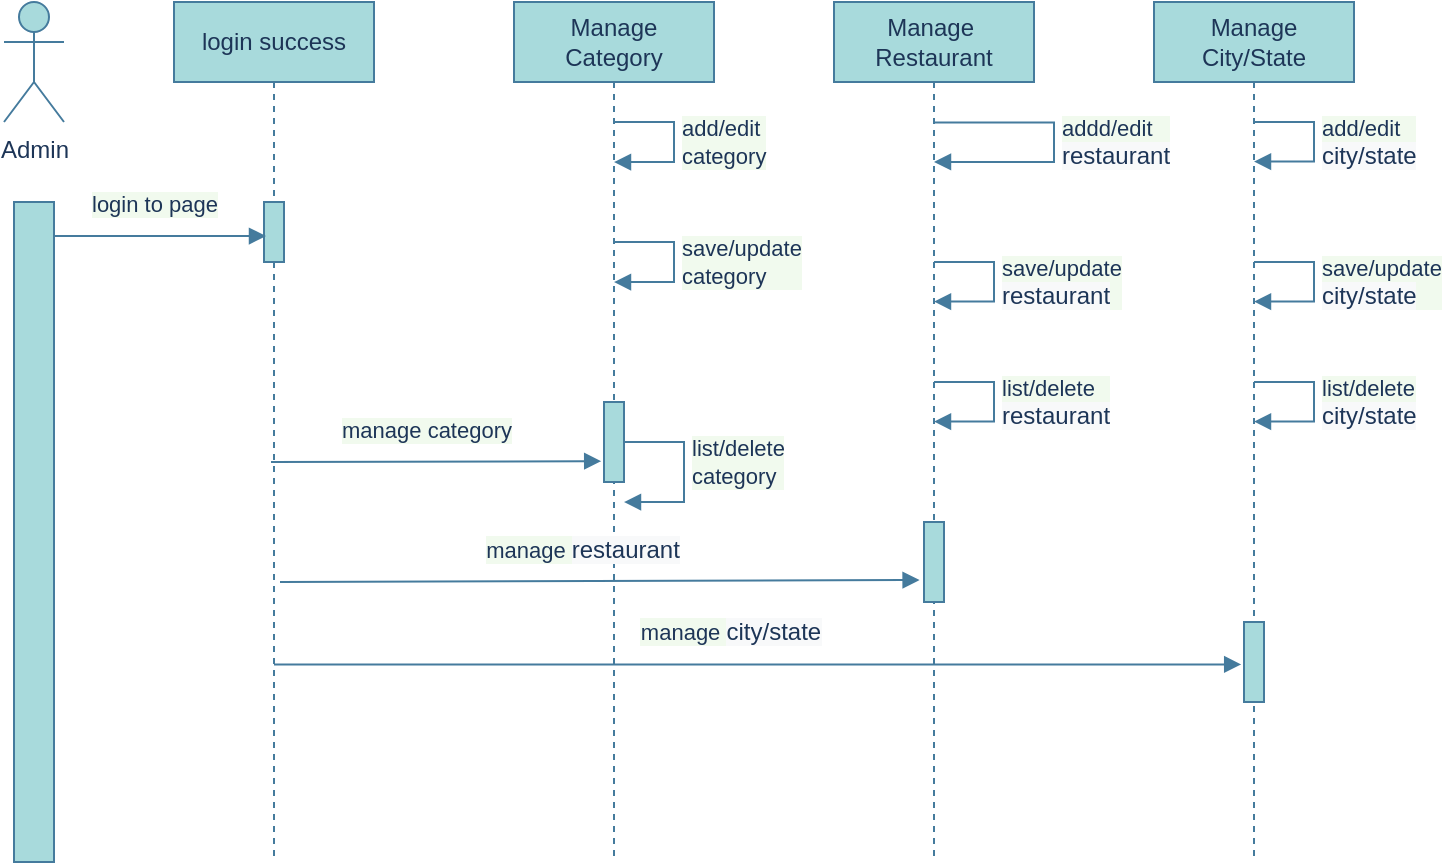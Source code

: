 <mxfile version="20.0.0" type="device"><diagram id="WuuJkc6SqGcs-Sde3HGr" name="Page-1"><mxGraphModel dx="1278" dy="547" grid="1" gridSize="10" guides="1" tooltips="1" connect="1" arrows="1" fold="1" page="1" pageScale="1" pageWidth="827" pageHeight="1169" math="0" shadow="0"><root><mxCell id="0"/><mxCell id="1" parent="0"/><mxCell id="lpSIgcPsSf49dHX-3_hp-1" value="" style="html=1;points=[];perimeter=orthogonalPerimeter;fillColor=#A8DADC;strokeColor=#457B9D;fontColor=#1D3557;" vertex="1" parent="1"><mxGeometry x="50" y="150" width="20" height="330" as="geometry"/></mxCell><mxCell id="lpSIgcPsSf49dHX-3_hp-2" value="Admin" style="shape=umlActor;verticalLabelPosition=bottom;verticalAlign=top;html=1;outlineConnect=0;fillColor=#A8DADC;strokeColor=#457B9D;fontColor=#1D3557;" vertex="1" parent="1"><mxGeometry x="45" y="50" width="30" height="60" as="geometry"/></mxCell><mxCell id="lpSIgcPsSf49dHX-3_hp-3" value="login success" style="shape=umlLifeline;perimeter=lifelinePerimeter;whiteSpace=wrap;html=1;container=1;collapsible=0;recursiveResize=0;outlineConnect=0;fillColor=#A8DADC;strokeColor=#457B9D;fontColor=#1D3557;" vertex="1" parent="1"><mxGeometry x="130" y="50" width="100" height="430" as="geometry"/></mxCell><mxCell id="lpSIgcPsSf49dHX-3_hp-4" value="" style="html=1;points=[];perimeter=orthogonalPerimeter;fillColor=#A8DADC;strokeColor=#457B9D;fontColor=#1D3557;" vertex="1" parent="lpSIgcPsSf49dHX-3_hp-3"><mxGeometry x="45" y="100" width="10" height="30" as="geometry"/></mxCell><mxCell id="lpSIgcPsSf49dHX-3_hp-5" value="manage&amp;nbsp;&lt;span style=&quot;text-align: left;&quot;&gt;category&lt;/span&gt;" style="html=1;verticalAlign=bottom;endArrow=block;rounded=0;entryX=-0.14;entryY=0.74;entryDx=0;entryDy=0;entryPerimeter=0;labelBackgroundColor=#F1FAEE;strokeColor=#457B9D;fontColor=#1D3557;" edge="1" parent="lpSIgcPsSf49dHX-3_hp-3" target="lpSIgcPsSf49dHX-3_hp-7"><mxGeometry x="-0.057" y="7" width="80" relative="1" as="geometry"><mxPoint x="48.5" y="230" as="sourcePoint"/><mxPoint x="165" y="230" as="targetPoint"/><mxPoint as="offset"/></mxGeometry></mxCell><mxCell id="lpSIgcPsSf49dHX-3_hp-6" value="Manage&lt;br&gt;Category" style="shape=umlLifeline;perimeter=lifelinePerimeter;whiteSpace=wrap;html=1;container=1;collapsible=0;recursiveResize=0;outlineConnect=0;fillColor=#A8DADC;strokeColor=#457B9D;fontColor=#1D3557;" vertex="1" parent="1"><mxGeometry x="300" y="50" width="100" height="430" as="geometry"/></mxCell><mxCell id="lpSIgcPsSf49dHX-3_hp-7" value="" style="html=1;points=[];perimeter=orthogonalPerimeter;fillColor=#A8DADC;strokeColor=#457B9D;fontColor=#1D3557;" vertex="1" parent="lpSIgcPsSf49dHX-3_hp-6"><mxGeometry x="45" y="200" width="10" height="40" as="geometry"/></mxCell><mxCell id="lpSIgcPsSf49dHX-3_hp-8" value="add/edit&lt;br&gt;category" style="edgeStyle=orthogonalEdgeStyle;html=1;align=left;spacingLeft=2;endArrow=block;rounded=0;entryX=1;entryY=0;labelBackgroundColor=#F1FAEE;strokeColor=#457B9D;fontColor=#1D3557;" edge="1" parent="lpSIgcPsSf49dHX-3_hp-6"><mxGeometry relative="1" as="geometry"><mxPoint x="50" y="60" as="sourcePoint"/><Array as="points"><mxPoint x="80" y="60"/><mxPoint x="80" y="80"/></Array><mxPoint x="50" y="80.03" as="targetPoint"/></mxGeometry></mxCell><mxCell id="lpSIgcPsSf49dHX-3_hp-9" value="save/update&lt;br&gt;category" style="edgeStyle=orthogonalEdgeStyle;html=1;align=left;spacingLeft=2;endArrow=block;rounded=0;entryX=1;entryY=0;labelBackgroundColor=#F1FAEE;strokeColor=#457B9D;fontColor=#1D3557;" edge="1" parent="lpSIgcPsSf49dHX-3_hp-6"><mxGeometry relative="1" as="geometry"><mxPoint x="50" y="120" as="sourcePoint"/><Array as="points"><mxPoint x="80" y="120"/><mxPoint x="80" y="140"/></Array><mxPoint x="50" y="140.03" as="targetPoint"/></mxGeometry></mxCell><mxCell id="lpSIgcPsSf49dHX-3_hp-10" value="list/delete&lt;br&gt;category" style="edgeStyle=orthogonalEdgeStyle;html=1;align=left;spacingLeft=2;endArrow=block;rounded=0;entryX=1;entryY=0;labelBackgroundColor=#F1FAEE;strokeColor=#457B9D;fontColor=#1D3557;" edge="1" parent="lpSIgcPsSf49dHX-3_hp-6"><mxGeometry relative="1" as="geometry"><mxPoint x="55" y="230" as="sourcePoint"/><Array as="points"><mxPoint x="55" y="220"/><mxPoint x="85" y="220"/><mxPoint x="85" y="250"/></Array><mxPoint x="55" y="250.03" as="targetPoint"/></mxGeometry></mxCell><mxCell id="lpSIgcPsSf49dHX-3_hp-11" value="manage &lt;span style=&quot;font-size: 12px; background-color: rgb(248, 249, 250);&quot;&gt;restaurant&lt;/span&gt;" style="html=1;verticalAlign=bottom;endArrow=block;rounded=0;labelBackgroundColor=#F1FAEE;strokeColor=#457B9D;fontColor=#1D3557;entryX=-0.22;entryY=0.725;entryDx=0;entryDy=0;entryPerimeter=0;" edge="1" parent="lpSIgcPsSf49dHX-3_hp-6" target="lpSIgcPsSf49dHX-3_hp-13"><mxGeometry x="-0.057" y="7" width="80" relative="1" as="geometry"><mxPoint x="-117" y="290.0" as="sourcePoint"/><mxPoint x="367.1" y="290.0" as="targetPoint"/><mxPoint as="offset"/></mxGeometry></mxCell><mxCell id="lpSIgcPsSf49dHX-3_hp-12" value="Manage&amp;nbsp;&lt;br&gt;Restaurant" style="shape=umlLifeline;perimeter=lifelinePerimeter;whiteSpace=wrap;html=1;container=1;collapsible=0;recursiveResize=0;outlineConnect=0;fillColor=#A8DADC;strokeColor=#457B9D;fontColor=#1D3557;" vertex="1" parent="1"><mxGeometry x="460" y="50" width="100" height="430" as="geometry"/></mxCell><mxCell id="lpSIgcPsSf49dHX-3_hp-13" value="" style="html=1;points=[];perimeter=orthogonalPerimeter;fillColor=#A8DADC;strokeColor=#457B9D;fontColor=#1D3557;" vertex="1" parent="lpSIgcPsSf49dHX-3_hp-12"><mxGeometry x="45" y="260" width="10" height="40" as="geometry"/></mxCell><mxCell id="lpSIgcPsSf49dHX-3_hp-14" value="save/update&lt;br&gt;&lt;span style=&quot;font-size: 12px; text-align: center; background-color: rgb(248, 249, 250);&quot;&gt;restaurant&lt;/span&gt;" style="edgeStyle=orthogonalEdgeStyle;html=1;align=left;spacingLeft=2;endArrow=block;rounded=0;exitX=0.5;exitY=0.14;exitDx=0;exitDy=0;exitPerimeter=0;entryX=0.5;entryY=0.186;entryDx=0;entryDy=0;entryPerimeter=0;labelBackgroundColor=#F1FAEE;strokeColor=#457B9D;fontColor=#1D3557;" edge="1" parent="lpSIgcPsSf49dHX-3_hp-12"><mxGeometry relative="1" as="geometry"><mxPoint x="50" y="130.0" as="sourcePoint"/><Array as="points"><mxPoint x="80" y="129.8"/><mxPoint x="80" y="149.8"/></Array><mxPoint x="50" y="149.78" as="targetPoint"/></mxGeometry></mxCell><mxCell id="lpSIgcPsSf49dHX-3_hp-15" value="list/delete&lt;br&gt;&lt;span style=&quot;font-size: 12px; text-align: center; background-color: rgb(248, 249, 250);&quot;&gt;restaurant&lt;/span&gt;" style="edgeStyle=orthogonalEdgeStyle;html=1;align=left;spacingLeft=2;endArrow=block;rounded=0;exitX=0.5;exitY=0.14;exitDx=0;exitDy=0;exitPerimeter=0;entryX=0.5;entryY=0.186;entryDx=0;entryDy=0;entryPerimeter=0;labelBackgroundColor=#F1FAEE;strokeColor=#457B9D;fontColor=#1D3557;" edge="1" parent="lpSIgcPsSf49dHX-3_hp-12"><mxGeometry relative="1" as="geometry"><mxPoint x="50" y="190.0" as="sourcePoint"/><Array as="points"><mxPoint x="80" y="189.8"/><mxPoint x="80" y="209.8"/></Array><mxPoint x="50" y="209.78" as="targetPoint"/></mxGeometry></mxCell><mxCell id="lpSIgcPsSf49dHX-3_hp-16" value="Manage City/State" style="shape=umlLifeline;perimeter=lifelinePerimeter;whiteSpace=wrap;html=1;container=1;collapsible=0;recursiveResize=0;outlineConnect=0;fillColor=#A8DADC;strokeColor=#457B9D;fontColor=#1D3557;" vertex="1" parent="1"><mxGeometry x="620" y="50" width="100" height="430" as="geometry"/></mxCell><mxCell id="lpSIgcPsSf49dHX-3_hp-17" value="" style="html=1;points=[];perimeter=orthogonalPerimeter;fillColor=#A8DADC;strokeColor=#457B9D;fontColor=#1D3557;" vertex="1" parent="lpSIgcPsSf49dHX-3_hp-16"><mxGeometry x="45" y="310" width="10" height="40" as="geometry"/></mxCell><mxCell id="lpSIgcPsSf49dHX-3_hp-18" value="add/edit&lt;br&gt;&lt;span style=&quot;font-size: 12px; text-align: center; background-color: rgb(248, 249, 250);&quot;&gt;city/state&lt;/span&gt;" style="edgeStyle=orthogonalEdgeStyle;html=1;align=left;spacingLeft=2;endArrow=block;rounded=0;exitX=0.5;exitY=0.14;exitDx=0;exitDy=0;exitPerimeter=0;entryX=0.5;entryY=0.186;entryDx=0;entryDy=0;entryPerimeter=0;labelBackgroundColor=#F1FAEE;strokeColor=#457B9D;fontColor=#1D3557;" edge="1" parent="lpSIgcPsSf49dHX-3_hp-16"><mxGeometry relative="1" as="geometry"><mxPoint x="50" y="60.0" as="sourcePoint"/><Array as="points"><mxPoint x="80" y="59.8"/><mxPoint x="80" y="79.8"/></Array><mxPoint x="50" y="79.78" as="targetPoint"/></mxGeometry></mxCell><mxCell id="lpSIgcPsSf49dHX-3_hp-19" value="save/update&lt;br&gt;&lt;span style=&quot;font-size: 12px; text-align: center; background-color: rgb(248, 249, 250);&quot;&gt;city/state&lt;/span&gt;" style="edgeStyle=orthogonalEdgeStyle;html=1;align=left;spacingLeft=2;endArrow=block;rounded=0;exitX=0.5;exitY=0.14;exitDx=0;exitDy=0;exitPerimeter=0;entryX=0.5;entryY=0.186;entryDx=0;entryDy=0;entryPerimeter=0;labelBackgroundColor=#F1FAEE;strokeColor=#457B9D;fontColor=#1D3557;" edge="1" parent="lpSIgcPsSf49dHX-3_hp-16"><mxGeometry relative="1" as="geometry"><mxPoint x="50" y="130.0" as="sourcePoint"/><Array as="points"><mxPoint x="80" y="129.8"/><mxPoint x="80" y="149.8"/></Array><mxPoint x="50" y="149.78" as="targetPoint"/></mxGeometry></mxCell><mxCell id="lpSIgcPsSf49dHX-3_hp-20" value="list/delete&lt;br&gt;&lt;span style=&quot;font-size: 12px; text-align: center; background-color: rgb(248, 249, 250);&quot;&gt;city/state&lt;/span&gt;" style="edgeStyle=orthogonalEdgeStyle;html=1;align=left;spacingLeft=2;endArrow=block;rounded=0;exitX=0.5;exitY=0.14;exitDx=0;exitDy=0;exitPerimeter=0;entryX=0.5;entryY=0.186;entryDx=0;entryDy=0;entryPerimeter=0;labelBackgroundColor=#F1FAEE;strokeColor=#457B9D;fontColor=#1D3557;" edge="1" parent="lpSIgcPsSf49dHX-3_hp-16"><mxGeometry relative="1" as="geometry"><mxPoint x="50" y="190.0" as="sourcePoint"/><Array as="points"><mxPoint x="80" y="189.8"/><mxPoint x="80" y="209.8"/></Array><mxPoint x="50" y="209.78" as="targetPoint"/></mxGeometry></mxCell><mxCell id="lpSIgcPsSf49dHX-3_hp-21" value="addd/edit&lt;br&gt;&lt;span style=&quot;font-size: 12px; text-align: center; background-color: rgb(248, 249, 250);&quot;&gt;restaurant&lt;/span&gt;" style="edgeStyle=orthogonalEdgeStyle;html=1;align=left;spacingLeft=2;endArrow=block;rounded=0;exitX=0.5;exitY=0.14;exitDx=0;exitDy=0;exitPerimeter=0;entryX=0.5;entryY=0.186;entryDx=0;entryDy=0;entryPerimeter=0;labelBackgroundColor=#F1FAEE;strokeColor=#457B9D;fontColor=#1D3557;" edge="1" parent="1" source="lpSIgcPsSf49dHX-3_hp-12" target="lpSIgcPsSf49dHX-3_hp-12"><mxGeometry relative="1" as="geometry"><mxPoint x="545" y="110" as="sourcePoint"/><Array as="points"><mxPoint x="570" y="110"/><mxPoint x="570" y="130"/></Array><mxPoint x="545" y="130" as="targetPoint"/></mxGeometry></mxCell><mxCell id="lpSIgcPsSf49dHX-3_hp-22" value="login to page" style="html=1;verticalAlign=bottom;endArrow=block;rounded=0;entryX=0.1;entryY=0.567;entryDx=0;entryDy=0;entryPerimeter=0;labelBackgroundColor=#F1FAEE;strokeColor=#457B9D;fontColor=#1D3557;" edge="1" parent="1" target="lpSIgcPsSf49dHX-3_hp-4"><mxGeometry x="-0.057" y="7" width="80" relative="1" as="geometry"><mxPoint x="70" y="167" as="sourcePoint"/><mxPoint x="170" y="170" as="targetPoint"/><mxPoint as="offset"/></mxGeometry></mxCell><mxCell id="lpSIgcPsSf49dHX-3_hp-23" value="manage&amp;nbsp;&lt;span style=&quot;font-size: 12px; background-color: rgb(248, 249, 250);&quot;&gt;city/state&lt;/span&gt;" style="html=1;verticalAlign=bottom;endArrow=block;rounded=0;entryX=-0.14;entryY=0.53;entryDx=0;entryDy=0;entryPerimeter=0;labelBackgroundColor=#F1FAEE;strokeColor=#457B9D;fontColor=#1D3557;" edge="1" parent="1" source="lpSIgcPsSf49dHX-3_hp-3" target="lpSIgcPsSf49dHX-3_hp-17"><mxGeometry x="-0.057" y="7" width="80" relative="1" as="geometry"><mxPoint x="110.0" y="380" as="sourcePoint"/><mxPoint x="580" y="380" as="targetPoint"/><mxPoint as="offset"/></mxGeometry></mxCell></root></mxGraphModel></diagram></mxfile>